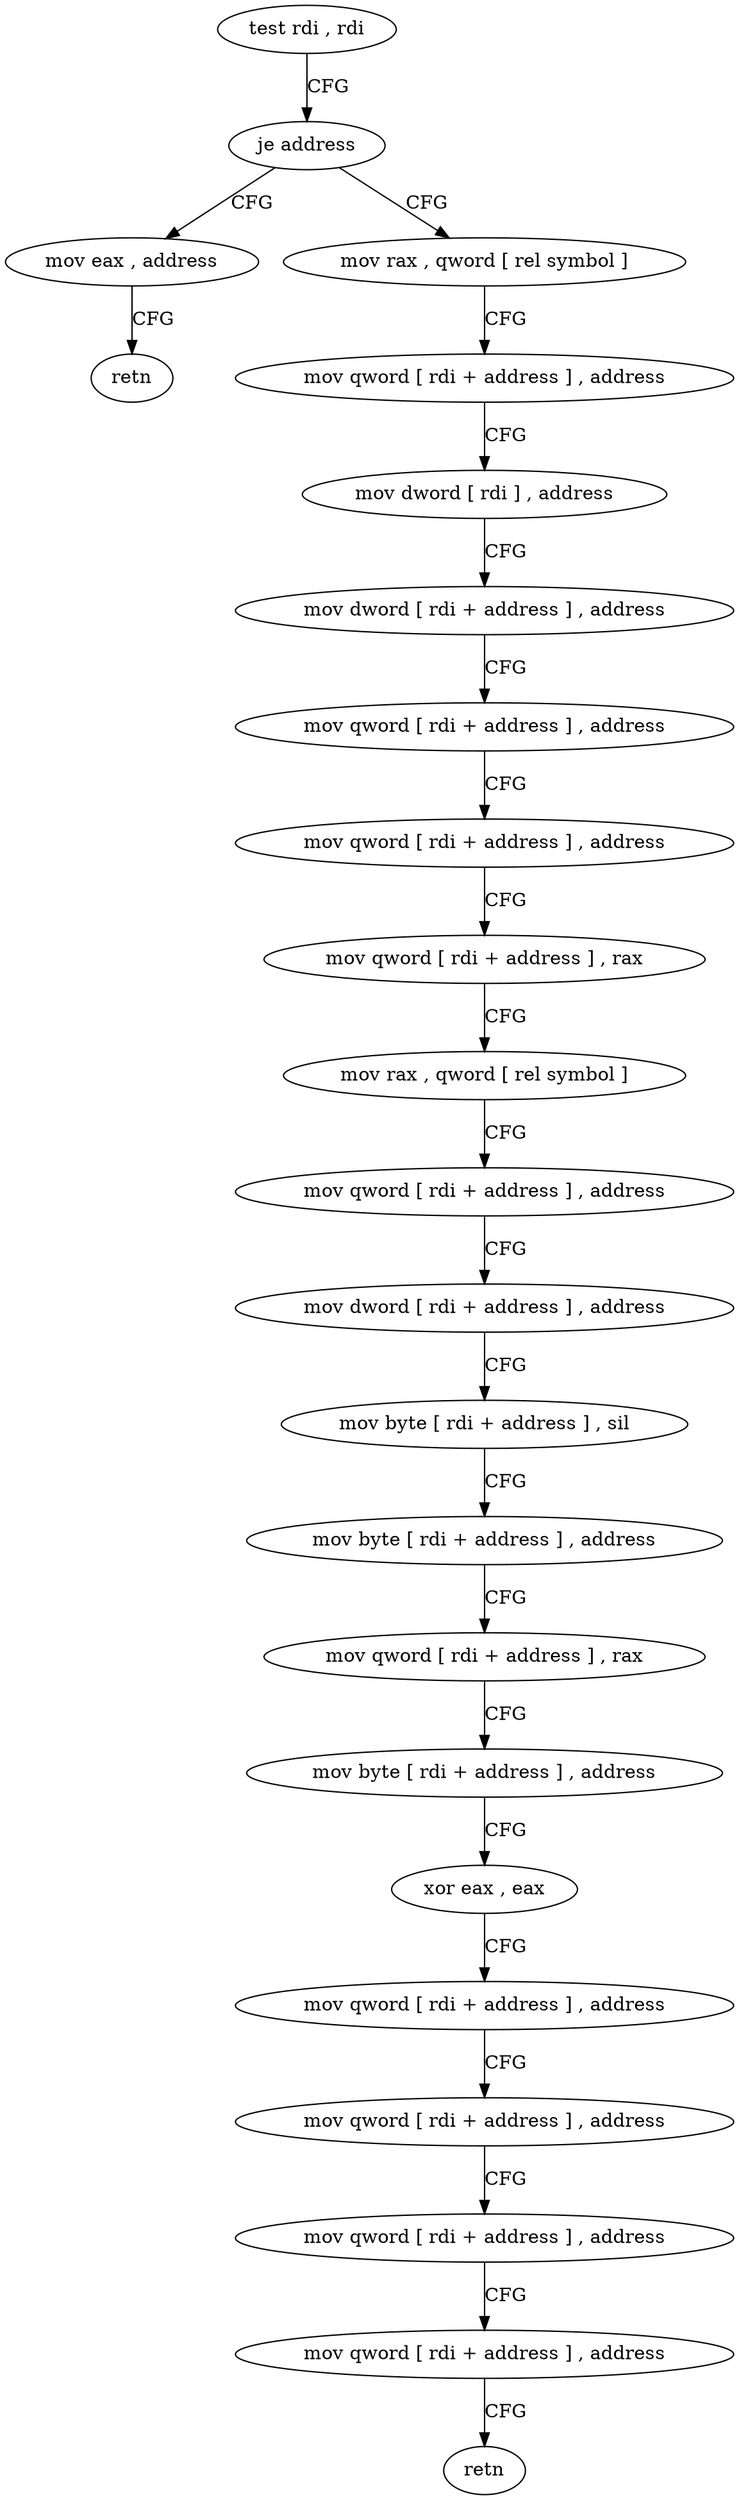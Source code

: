 digraph "func" {
"4306688" [label = "test rdi , rdi" ]
"4306691" [label = "je address" ]
"4306814" [label = "mov eax , address" ]
"4306693" [label = "mov rax , qword [ rel symbol ]" ]
"4306819" [label = "retn" ]
"4306700" [label = "mov qword [ rdi + address ] , address" ]
"4306708" [label = "mov dword [ rdi ] , address" ]
"4306714" [label = "mov dword [ rdi + address ] , address" ]
"4306721" [label = "mov qword [ rdi + address ] , address" ]
"4306729" [label = "mov qword [ rdi + address ] , address" ]
"4306737" [label = "mov qword [ rdi + address ] , rax" ]
"4306741" [label = "mov rax , qword [ rel symbol ]" ]
"4306748" [label = "mov qword [ rdi + address ] , address" ]
"4306756" [label = "mov dword [ rdi + address ] , address" ]
"4306763" [label = "mov byte [ rdi + address ] , sil" ]
"4306767" [label = "mov byte [ rdi + address ] , address" ]
"4306771" [label = "mov qword [ rdi + address ] , rax" ]
"4306775" [label = "mov byte [ rdi + address ] , address" ]
"4306779" [label = "xor eax , eax" ]
"4306781" [label = "mov qword [ rdi + address ] , address" ]
"4306789" [label = "mov qword [ rdi + address ] , address" ]
"4306797" [label = "mov qword [ rdi + address ] , address" ]
"4306805" [label = "mov qword [ rdi + address ] , address" ]
"4306813" [label = "retn" ]
"4306688" -> "4306691" [ label = "CFG" ]
"4306691" -> "4306814" [ label = "CFG" ]
"4306691" -> "4306693" [ label = "CFG" ]
"4306814" -> "4306819" [ label = "CFG" ]
"4306693" -> "4306700" [ label = "CFG" ]
"4306700" -> "4306708" [ label = "CFG" ]
"4306708" -> "4306714" [ label = "CFG" ]
"4306714" -> "4306721" [ label = "CFG" ]
"4306721" -> "4306729" [ label = "CFG" ]
"4306729" -> "4306737" [ label = "CFG" ]
"4306737" -> "4306741" [ label = "CFG" ]
"4306741" -> "4306748" [ label = "CFG" ]
"4306748" -> "4306756" [ label = "CFG" ]
"4306756" -> "4306763" [ label = "CFG" ]
"4306763" -> "4306767" [ label = "CFG" ]
"4306767" -> "4306771" [ label = "CFG" ]
"4306771" -> "4306775" [ label = "CFG" ]
"4306775" -> "4306779" [ label = "CFG" ]
"4306779" -> "4306781" [ label = "CFG" ]
"4306781" -> "4306789" [ label = "CFG" ]
"4306789" -> "4306797" [ label = "CFG" ]
"4306797" -> "4306805" [ label = "CFG" ]
"4306805" -> "4306813" [ label = "CFG" ]
}
